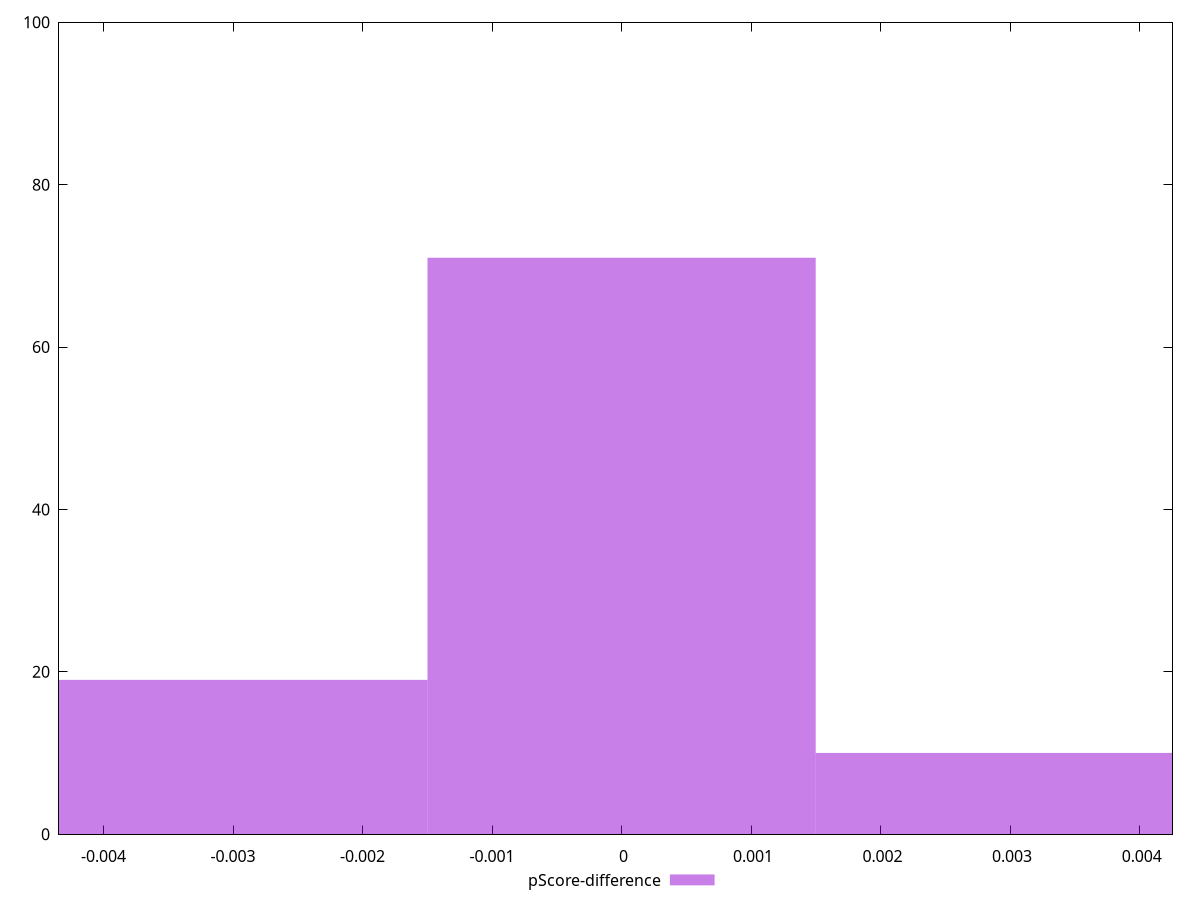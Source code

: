 reset

$pScoreDifference <<EOF
0 71
-0.0029977665765134882 19
0.0029977665765134882 10
EOF

set key outside below
set boxwidth 0.0029977665765134882
set xrange [-0.004344214249731748:0.00425381462724439]
set yrange [0:100]
set trange [0:100]
set style fill transparent solid 0.5 noborder
set terminal svg size 640, 490 enhanced background rgb 'white'
set output "reports/report_00030_2021-02-24T20-42-31.540Z/largest-contentful-paint/samples/music/pScore-difference/histogram.svg"

plot $pScoreDifference title "pScore-difference" with boxes

reset
